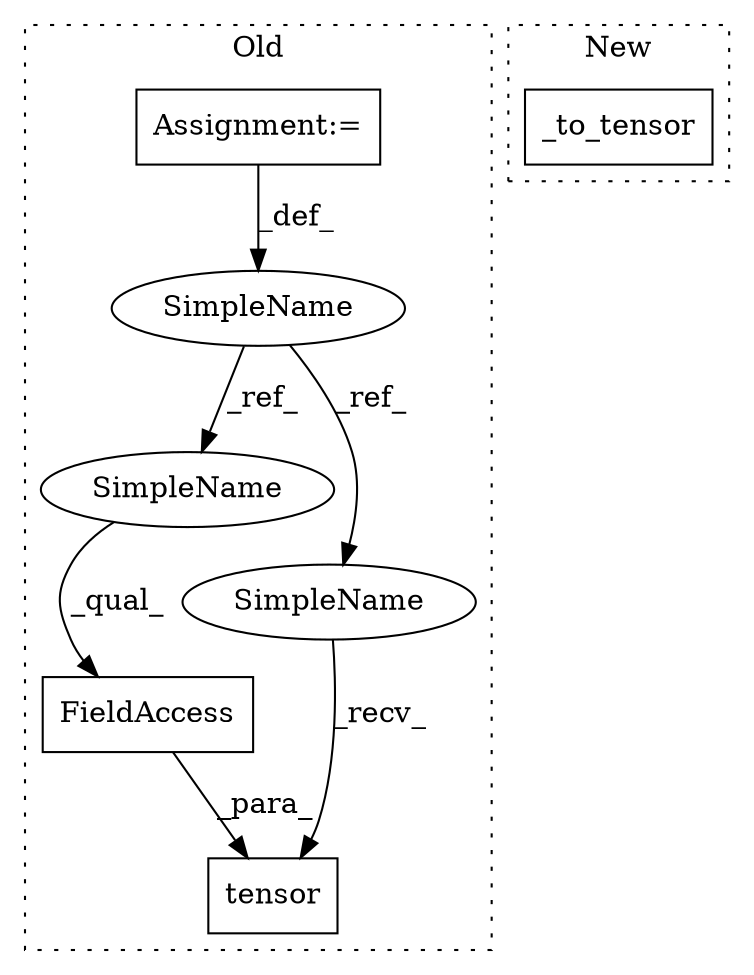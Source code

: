 digraph G {
subgraph cluster0 {
1 [label="tensor" a="32" s="557,581" l="7,1" shape="box"];
3 [label="SimpleName" a="42" s="538" l="5" shape="ellipse"];
4 [label="FieldAccess" a="22" s="570" l="11" shape="box"];
5 [label="Assignment:=" a="7" s="538" l="5" shape="box"];
6 [label="SimpleName" a="42" s="570" l="5" shape="ellipse"];
7 [label="SimpleName" a="42" s="551" l="5" shape="ellipse"];
label = "Old";
style="dotted";
}
subgraph cluster1 {
2 [label="_to_tensor" a="32" s="432,448" l="11,1" shape="box"];
label = "New";
style="dotted";
}
3 -> 6 [label="_ref_"];
3 -> 7 [label="_ref_"];
4 -> 1 [label="_para_"];
5 -> 3 [label="_def_"];
6 -> 4 [label="_qual_"];
7 -> 1 [label="_recv_"];
}